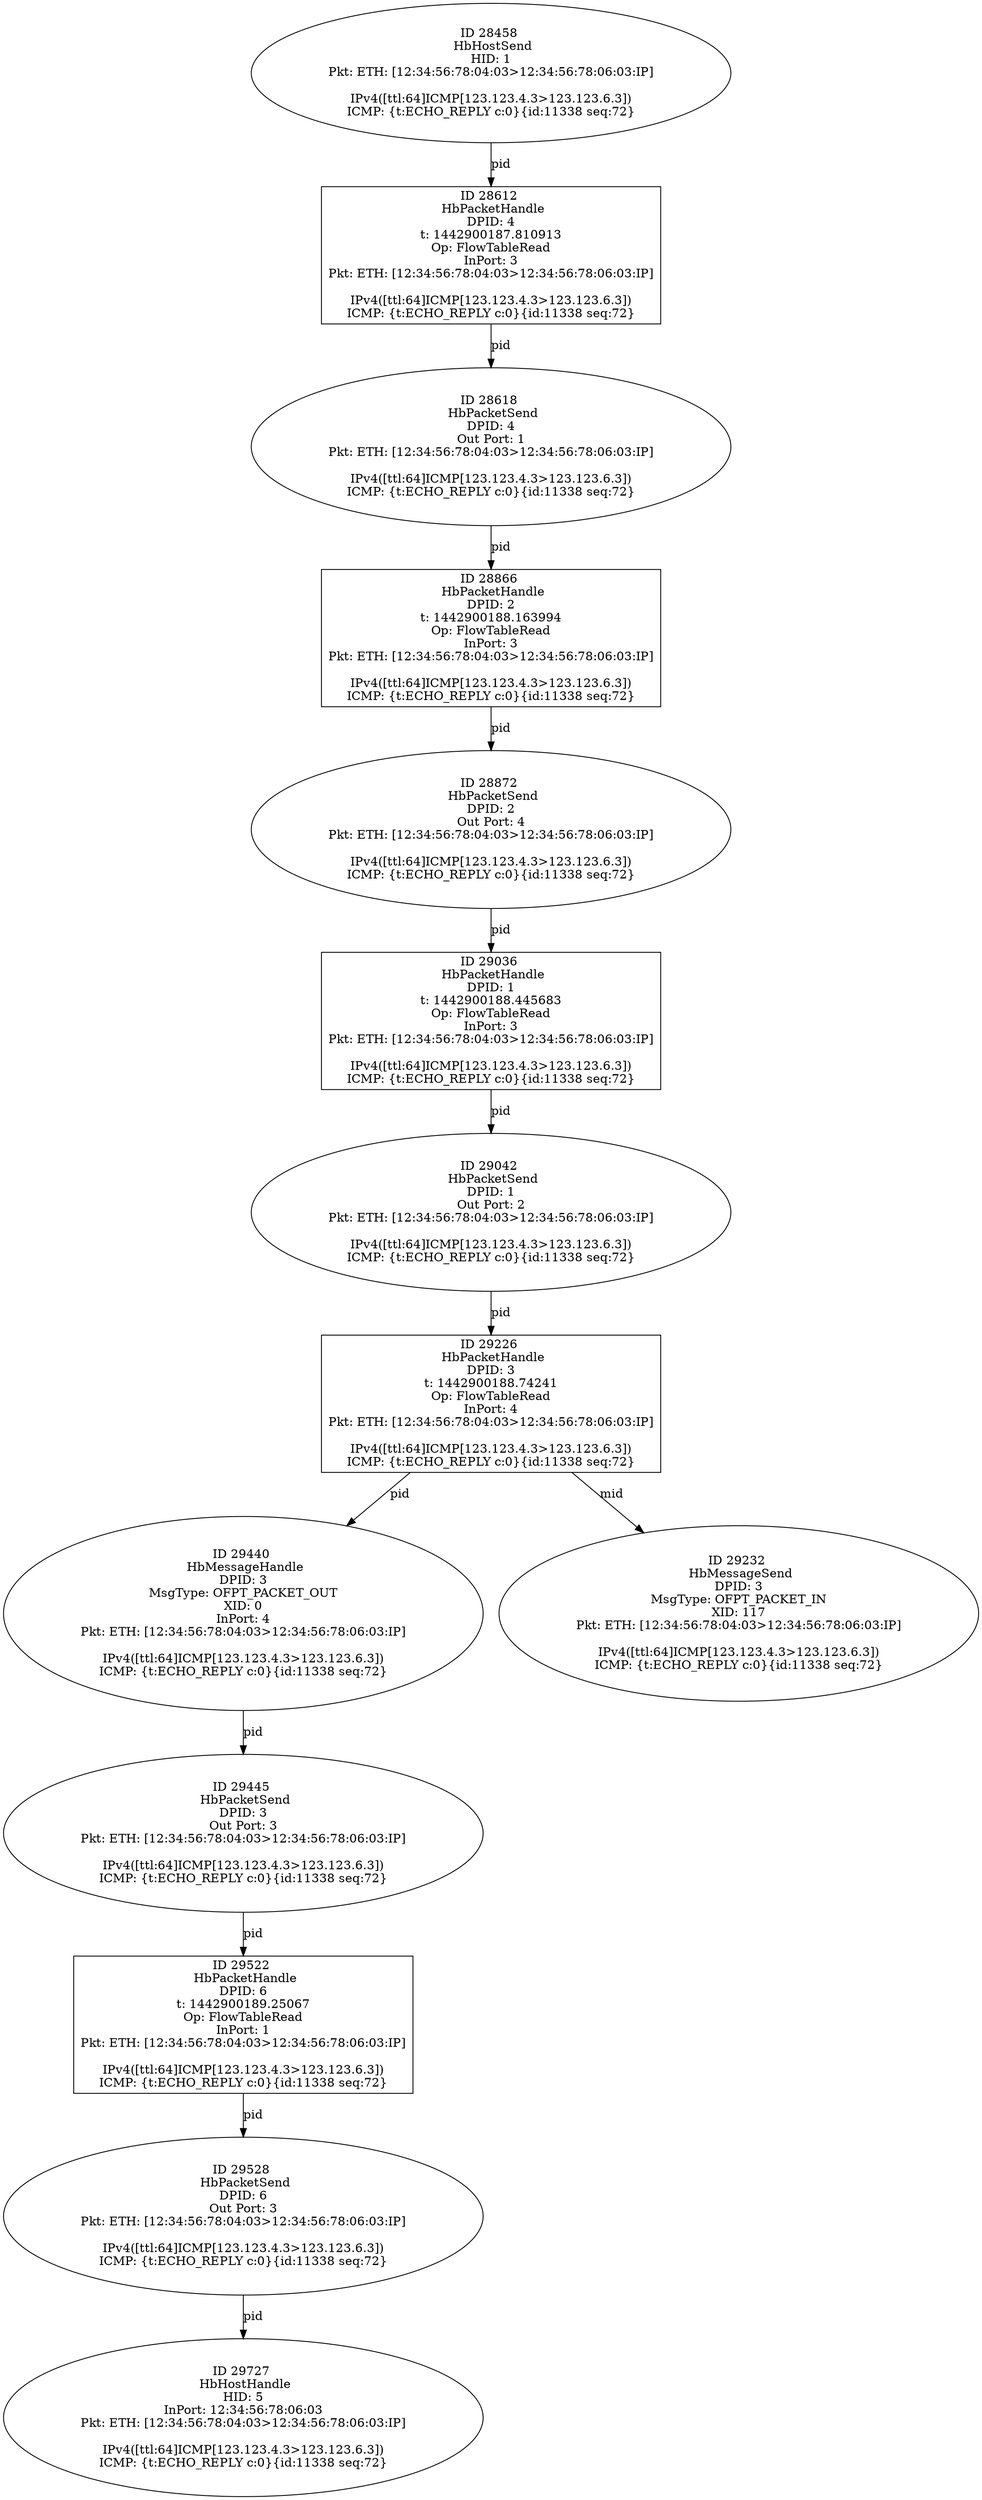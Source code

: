 strict digraph G {
29440 [shape=oval, event=<hb_events.HbMessageHandle object at 0x10e004e50>, label="ID 29440 
 HbMessageHandle
DPID: 3
MsgType: OFPT_PACKET_OUT
XID: 0
InPort: 4
Pkt: ETH: [12:34:56:78:04:03>12:34:56:78:06:03:IP]

IPv4([ttl:64]ICMP[123.123.4.3>123.123.6.3])
ICMP: {t:ECHO_REPLY c:0}{id:11338 seq:72}"];
28866 [shape=box, event=<hb_events.HbPacketHandle object at 0x10dde7290>, label="ID 28866 
 HbPacketHandle
DPID: 2
t: 1442900188.163994
Op: FlowTableRead
InPort: 3
Pkt: ETH: [12:34:56:78:04:03>12:34:56:78:06:03:IP]

IPv4([ttl:64]ICMP[123.123.4.3>123.123.6.3])
ICMP: {t:ECHO_REPLY c:0}{id:11338 seq:72}"];
28612 [shape=box, event=<hb_events.HbPacketHandle object at 0x10dcf9190>, label="ID 28612 
 HbPacketHandle
DPID: 4
t: 1442900187.810913
Op: FlowTableRead
InPort: 3
Pkt: ETH: [12:34:56:78:04:03>12:34:56:78:06:03:IP]

IPv4([ttl:64]ICMP[123.123.4.3>123.123.6.3])
ICMP: {t:ECHO_REPLY c:0}{id:11338 seq:72}"];
29445 [shape=oval, event=<hb_events.HbPacketSend object at 0x10e00a0d0>, label="ID 29445 
 HbPacketSend
DPID: 3
Out Port: 3
Pkt: ETH: [12:34:56:78:04:03>12:34:56:78:06:03:IP]

IPv4([ttl:64]ICMP[123.123.4.3>123.123.6.3])
ICMP: {t:ECHO_REPLY c:0}{id:11338 seq:72}"];
28872 [shape=oval, event=<hb_events.HbPacketSend object at 0x10dde7750>, label="ID 28872 
 HbPacketSend
DPID: 2
Out Port: 4
Pkt: ETH: [12:34:56:78:04:03>12:34:56:78:06:03:IP]

IPv4([ttl:64]ICMP[123.123.4.3>123.123.6.3])
ICMP: {t:ECHO_REPLY c:0}{id:11338 seq:72}"];
29226 [shape=box, event=<hb_events.HbPacketHandle object at 0x10df3ca10>, label="ID 29226 
 HbPacketHandle
DPID: 3
t: 1442900188.74241
Op: FlowTableRead
InPort: 4
Pkt: ETH: [12:34:56:78:04:03>12:34:56:78:06:03:IP]

IPv4([ttl:64]ICMP[123.123.4.3>123.123.6.3])
ICMP: {t:ECHO_REPLY c:0}{id:11338 seq:72}"];
29036 [shape=box, event=<hb_events.HbPacketHandle object at 0x10de81090>, label="ID 29036 
 HbPacketHandle
DPID: 1
t: 1442900188.445683
Op: FlowTableRead
InPort: 3
Pkt: ETH: [12:34:56:78:04:03>12:34:56:78:06:03:IP]

IPv4([ttl:64]ICMP[123.123.4.3>123.123.6.3])
ICMP: {t:ECHO_REPLY c:0}{id:11338 seq:72}"];
29042 [shape=oval, event=<hb_events.HbPacketSend object at 0x10de8fe90>, label="ID 29042 
 HbPacketSend
DPID: 1
Out Port: 2
Pkt: ETH: [12:34:56:78:04:03>12:34:56:78:06:03:IP]

IPv4([ttl:64]ICMP[123.123.4.3>123.123.6.3])
ICMP: {t:ECHO_REPLY c:0}{id:11338 seq:72}"];
29232 [shape=oval, event=<hb_events.HbMessageSend object at 0x10df4b210>, label="ID 29232 
 HbMessageSend
DPID: 3
MsgType: OFPT_PACKET_IN
XID: 117
Pkt: ETH: [12:34:56:78:04:03>12:34:56:78:06:03:IP]

IPv4([ttl:64]ICMP[123.123.4.3>123.123.6.3])
ICMP: {t:ECHO_REPLY c:0}{id:11338 seq:72}"];
29522 [shape=box, event=<hb_events.HbPacketHandle object at 0x10e03e110>, label="ID 29522 
 HbPacketHandle
DPID: 6
t: 1442900189.25067
Op: FlowTableRead
InPort: 1
Pkt: ETH: [12:34:56:78:04:03>12:34:56:78:06:03:IP]

IPv4([ttl:64]ICMP[123.123.4.3>123.123.6.3])
ICMP: {t:ECHO_REPLY c:0}{id:11338 seq:72}"];
29528 [shape=oval, event=<hb_events.HbPacketSend object at 0x10e067390>, label="ID 29528 
 HbPacketSend
DPID: 6
Out Port: 3
Pkt: ETH: [12:34:56:78:04:03>12:34:56:78:06:03:IP]

IPv4([ttl:64]ICMP[123.123.4.3>123.123.6.3])
ICMP: {t:ECHO_REPLY c:0}{id:11338 seq:72}"];
28618 [shape=oval, event=<hb_events.HbPacketSend object at 0x10dcf0490>, label="ID 28618 
 HbPacketSend
DPID: 4
Out Port: 1
Pkt: ETH: [12:34:56:78:04:03>12:34:56:78:06:03:IP]

IPv4([ttl:64]ICMP[123.123.4.3>123.123.6.3])
ICMP: {t:ECHO_REPLY c:0}{id:11338 seq:72}"];
28458 [shape=oval, event=<hb_events.HbHostSend object at 0x10dc71090>, label="ID 28458 
 HbHostSend
HID: 1
Pkt: ETH: [12:34:56:78:04:03>12:34:56:78:06:03:IP]

IPv4([ttl:64]ICMP[123.123.4.3>123.123.6.3])
ICMP: {t:ECHO_REPLY c:0}{id:11338 seq:72}"];
29727 [shape=oval, event=<hb_events.HbHostHandle object at 0x10e129b90>, label="ID 29727 
 HbHostHandle
HID: 5
InPort: 12:34:56:78:06:03
Pkt: ETH: [12:34:56:78:04:03>12:34:56:78:06:03:IP]

IPv4([ttl:64]ICMP[123.123.4.3>123.123.6.3])
ICMP: {t:ECHO_REPLY c:0}{id:11338 seq:72}"];
29440 -> 29445  [rel=pid, label=pid];
28866 -> 28872  [rel=pid, label=pid];
28612 -> 28618  [rel=pid, label=pid];
29445 -> 29522  [rel=pid, label=pid];
28872 -> 29036  [rel=pid, label=pid];
29226 -> 29232  [rel=mid, label=mid];
29226 -> 29440  [rel=pid, label=pid];
28458 -> 28612  [rel=pid, label=pid];
29036 -> 29042  [rel=pid, label=pid];
29522 -> 29528  [rel=pid, label=pid];
29042 -> 29226  [rel=pid, label=pid];
29528 -> 29727  [rel=pid, label=pid];
28618 -> 28866  [rel=pid, label=pid];
}
